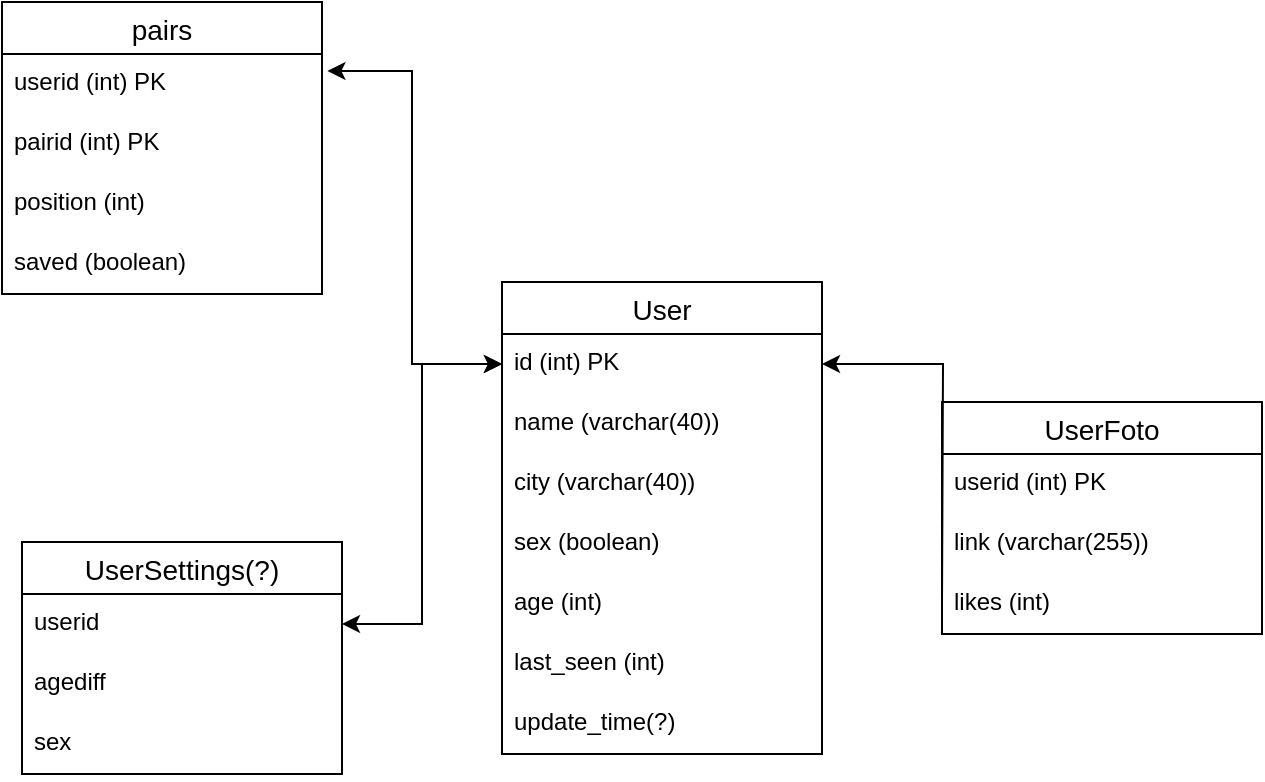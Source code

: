 <mxfile version="18.1.1" type="device"><diagram id="xNjgQVEewuZqwVGEgjXX" name="Page-1"><mxGraphModel dx="1248" dy="810" grid="1" gridSize="10" guides="1" tooltips="1" connect="1" arrows="1" fold="1" page="1" pageScale="1" pageWidth="827" pageHeight="1169" math="0" shadow="0"><root><mxCell id="0"/><mxCell id="1" parent="0"/><mxCell id="xC_pdGoJQxqWrRZmx3zP-1" value="User" style="swimlane;fontStyle=0;childLayout=stackLayout;horizontal=1;startSize=26;horizontalStack=0;resizeParent=1;resizeParentMax=0;resizeLast=0;collapsible=1;marginBottom=0;align=center;fontSize=14;" parent="1" vertex="1"><mxGeometry x="280" y="240" width="160" height="236" as="geometry"/></mxCell><mxCell id="xC_pdGoJQxqWrRZmx3zP-2" value="id (int) PK" style="text;strokeColor=none;fillColor=none;spacingLeft=4;spacingRight=4;overflow=hidden;rotatable=0;points=[[0,0.5],[1,0.5]];portConstraint=eastwest;fontSize=12;" parent="xC_pdGoJQxqWrRZmx3zP-1" vertex="1"><mxGeometry y="26" width="160" height="30" as="geometry"/></mxCell><mxCell id="xC_pdGoJQxqWrRZmx3zP-3" value="name (varchar(40))" style="text;strokeColor=none;fillColor=none;spacingLeft=4;spacingRight=4;overflow=hidden;rotatable=0;points=[[0,0.5],[1,0.5]];portConstraint=eastwest;fontSize=12;" parent="xC_pdGoJQxqWrRZmx3zP-1" vertex="1"><mxGeometry y="56" width="160" height="30" as="geometry"/></mxCell><mxCell id="xC_pdGoJQxqWrRZmx3zP-4" value="city (varchar(40))" style="text;strokeColor=none;fillColor=none;spacingLeft=4;spacingRight=4;overflow=hidden;rotatable=0;points=[[0,0.5],[1,0.5]];portConstraint=eastwest;fontSize=12;" parent="xC_pdGoJQxqWrRZmx3zP-1" vertex="1"><mxGeometry y="86" width="160" height="30" as="geometry"/></mxCell><mxCell id="xC_pdGoJQxqWrRZmx3zP-5" value="sex (boolean)" style="text;strokeColor=none;fillColor=none;spacingLeft=4;spacingRight=4;overflow=hidden;rotatable=0;points=[[0,0.5],[1,0.5]];portConstraint=eastwest;fontSize=12;" parent="xC_pdGoJQxqWrRZmx3zP-1" vertex="1"><mxGeometry y="116" width="160" height="30" as="geometry"/></mxCell><mxCell id="xC_pdGoJQxqWrRZmx3zP-6" value="age (int)" style="text;strokeColor=none;fillColor=none;spacingLeft=4;spacingRight=4;overflow=hidden;rotatable=0;points=[[0,0.5],[1,0.5]];portConstraint=eastwest;fontSize=12;" parent="xC_pdGoJQxqWrRZmx3zP-1" vertex="1"><mxGeometry y="146" width="160" height="30" as="geometry"/></mxCell><mxCell id="xC_pdGoJQxqWrRZmx3zP-7" value="last_seen (int)" style="text;strokeColor=none;fillColor=none;spacingLeft=4;spacingRight=4;overflow=hidden;rotatable=0;points=[[0,0.5],[1,0.5]];portConstraint=eastwest;fontSize=12;" parent="xC_pdGoJQxqWrRZmx3zP-1" vertex="1"><mxGeometry y="176" width="160" height="30" as="geometry"/></mxCell><mxCell id="xC_pdGoJQxqWrRZmx3zP-27" value="update_time(?)" style="text;strokeColor=none;fillColor=none;spacingLeft=4;spacingRight=4;overflow=hidden;rotatable=0;points=[[0,0.5],[1,0.5]];portConstraint=eastwest;fontSize=12;" parent="xC_pdGoJQxqWrRZmx3zP-1" vertex="1"><mxGeometry y="206" width="160" height="30" as="geometry"/></mxCell><mxCell id="xC_pdGoJQxqWrRZmx3zP-8" value="UserFoto" style="swimlane;fontStyle=0;childLayout=stackLayout;horizontal=1;startSize=26;horizontalStack=0;resizeParent=1;resizeParentMax=0;resizeLast=0;collapsible=1;marginBottom=0;align=center;fontSize=14;" parent="1" vertex="1"><mxGeometry x="500" y="300" width="160" height="116" as="geometry"/></mxCell><mxCell id="xC_pdGoJQxqWrRZmx3zP-12" value="userid (int) PK" style="text;strokeColor=none;fillColor=none;spacingLeft=4;spacingRight=4;overflow=hidden;rotatable=0;points=[[0,0.5],[1,0.5]];portConstraint=eastwest;fontSize=12;" parent="xC_pdGoJQxqWrRZmx3zP-8" vertex="1"><mxGeometry y="26" width="160" height="30" as="geometry"/></mxCell><mxCell id="xC_pdGoJQxqWrRZmx3zP-9" value="link (varchar(255))" style="text;strokeColor=none;fillColor=none;spacingLeft=4;spacingRight=4;overflow=hidden;rotatable=0;points=[[0,0.5],[1,0.5]];portConstraint=eastwest;fontSize=12;" parent="xC_pdGoJQxqWrRZmx3zP-8" vertex="1"><mxGeometry y="56" width="160" height="30" as="geometry"/></mxCell><mxCell id="xC_pdGoJQxqWrRZmx3zP-11" value="likes (int)" style="text;strokeColor=none;fillColor=none;spacingLeft=4;spacingRight=4;overflow=hidden;rotatable=0;points=[[0,0.5],[1,0.5]];portConstraint=eastwest;fontSize=12;" parent="xC_pdGoJQxqWrRZmx3zP-8" vertex="1"><mxGeometry y="86" width="160" height="30" as="geometry"/></mxCell><mxCell id="xC_pdGoJQxqWrRZmx3zP-15" style="edgeStyle=orthogonalEdgeStyle;rounded=0;orthogonalLoop=1;jettySize=auto;html=1;exitX=0;exitY=0.5;exitDx=0;exitDy=0;entryX=1;entryY=0.5;entryDx=0;entryDy=0;" parent="1" target="xC_pdGoJQxqWrRZmx3zP-2" edge="1"><mxGeometry relative="1" as="geometry"><mxPoint x="500" y="401" as="sourcePoint"/></mxGeometry></mxCell><mxCell id="xC_pdGoJQxqWrRZmx3zP-16" value="pairs" style="swimlane;fontStyle=0;childLayout=stackLayout;horizontal=1;startSize=26;horizontalStack=0;resizeParent=1;resizeParentMax=0;resizeLast=0;collapsible=1;marginBottom=0;align=center;fontSize=14;" parent="1" vertex="1"><mxGeometry x="30" y="100" width="160" height="146" as="geometry"/></mxCell><mxCell id="xC_pdGoJQxqWrRZmx3zP-17" value="userid (int) PK" style="text;strokeColor=none;fillColor=none;spacingLeft=4;spacingRight=4;overflow=hidden;rotatable=0;points=[[0,0.5],[1,0.5]];portConstraint=eastwest;fontSize=12;" parent="xC_pdGoJQxqWrRZmx3zP-16" vertex="1"><mxGeometry y="26" width="160" height="30" as="geometry"/></mxCell><mxCell id="xC_pdGoJQxqWrRZmx3zP-18" value="pairid (int) PK" style="text;strokeColor=none;fillColor=none;spacingLeft=4;spacingRight=4;overflow=hidden;rotatable=0;points=[[0,0.5],[1,0.5]];portConstraint=eastwest;fontSize=12;" parent="xC_pdGoJQxqWrRZmx3zP-16" vertex="1"><mxGeometry y="56" width="160" height="30" as="geometry"/></mxCell><mxCell id="xC_pdGoJQxqWrRZmx3zP-19" value="position (int)" style="text;strokeColor=none;fillColor=none;spacingLeft=4;spacingRight=4;overflow=hidden;rotatable=0;points=[[0,0.5],[1,0.5]];portConstraint=eastwest;fontSize=12;" parent="xC_pdGoJQxqWrRZmx3zP-16" vertex="1"><mxGeometry y="86" width="160" height="30" as="geometry"/></mxCell><mxCell id="ApMVMH9aESFZlIGqOTQE-1" value="saved (boolean)" style="text;strokeColor=none;fillColor=none;spacingLeft=4;spacingRight=4;overflow=hidden;rotatable=0;points=[[0,0.5],[1,0.5]];portConstraint=eastwest;fontSize=12;" vertex="1" parent="xC_pdGoJQxqWrRZmx3zP-16"><mxGeometry y="116" width="160" height="30" as="geometry"/></mxCell><mxCell id="xC_pdGoJQxqWrRZmx3zP-21" style="edgeStyle=orthogonalEdgeStyle;rounded=0;orthogonalLoop=1;jettySize=auto;html=1;exitX=0;exitY=0.5;exitDx=0;exitDy=0;entryX=1.017;entryY=0.282;entryDx=0;entryDy=0;entryPerimeter=0;startArrow=classic;startFill=1;" parent="1" source="xC_pdGoJQxqWrRZmx3zP-2" target="xC_pdGoJQxqWrRZmx3zP-17" edge="1"><mxGeometry relative="1" as="geometry"/></mxCell><mxCell id="xC_pdGoJQxqWrRZmx3zP-22" value="UserSettings(?)" style="swimlane;fontStyle=0;childLayout=stackLayout;horizontal=1;startSize=26;horizontalStack=0;resizeParent=1;resizeParentMax=0;resizeLast=0;collapsible=1;marginBottom=0;align=center;fontSize=14;" parent="1" vertex="1"><mxGeometry x="40" y="370" width="160" height="116" as="geometry"/></mxCell><mxCell id="xC_pdGoJQxqWrRZmx3zP-23" value="userid" style="text;strokeColor=none;fillColor=none;spacingLeft=4;spacingRight=4;overflow=hidden;rotatable=0;points=[[0,0.5],[1,0.5]];portConstraint=eastwest;fontSize=12;" parent="xC_pdGoJQxqWrRZmx3zP-22" vertex="1"><mxGeometry y="26" width="160" height="30" as="geometry"/></mxCell><mxCell id="xC_pdGoJQxqWrRZmx3zP-24" value="agediff" style="text;strokeColor=none;fillColor=none;spacingLeft=4;spacingRight=4;overflow=hidden;rotatable=0;points=[[0,0.5],[1,0.5]];portConstraint=eastwest;fontSize=12;" parent="xC_pdGoJQxqWrRZmx3zP-22" vertex="1"><mxGeometry y="56" width="160" height="30" as="geometry"/></mxCell><mxCell id="xC_pdGoJQxqWrRZmx3zP-25" value="sex" style="text;strokeColor=none;fillColor=none;spacingLeft=4;spacingRight=4;overflow=hidden;rotatable=0;points=[[0,0.5],[1,0.5]];portConstraint=eastwest;fontSize=12;" parent="xC_pdGoJQxqWrRZmx3zP-22" vertex="1"><mxGeometry y="86" width="160" height="30" as="geometry"/></mxCell><mxCell id="xC_pdGoJQxqWrRZmx3zP-26" style="edgeStyle=orthogonalEdgeStyle;rounded=0;orthogonalLoop=1;jettySize=auto;html=1;exitX=0;exitY=0.5;exitDx=0;exitDy=0;entryX=1;entryY=0.5;entryDx=0;entryDy=0;startArrow=classic;startFill=1;" parent="1" source="xC_pdGoJQxqWrRZmx3zP-2" target="xC_pdGoJQxqWrRZmx3zP-23" edge="1"><mxGeometry relative="1" as="geometry"/></mxCell></root></mxGraphModel></diagram></mxfile>